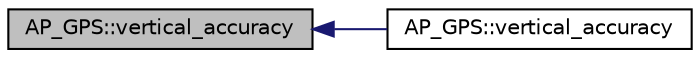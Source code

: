 digraph "AP_GPS::vertical_accuracy"
{
 // INTERACTIVE_SVG=YES
  edge [fontname="Helvetica",fontsize="10",labelfontname="Helvetica",labelfontsize="10"];
  node [fontname="Helvetica",fontsize="10",shape=record];
  rankdir="LR";
  Node1 [label="AP_GPS::vertical_accuracy",height=0.2,width=0.4,color="black", fillcolor="grey75", style="filled" fontcolor="black"];
  Node1 -> Node2 [dir="back",color="midnightblue",fontsize="10",style="solid",fontname="Helvetica"];
  Node2 [label="AP_GPS::vertical_accuracy",height=0.2,width=0.4,color="black", fillcolor="white", style="filled",URL="$classAP__GPS.html#aadc7ad9d202787070b8fc5eb96058518"];
}
